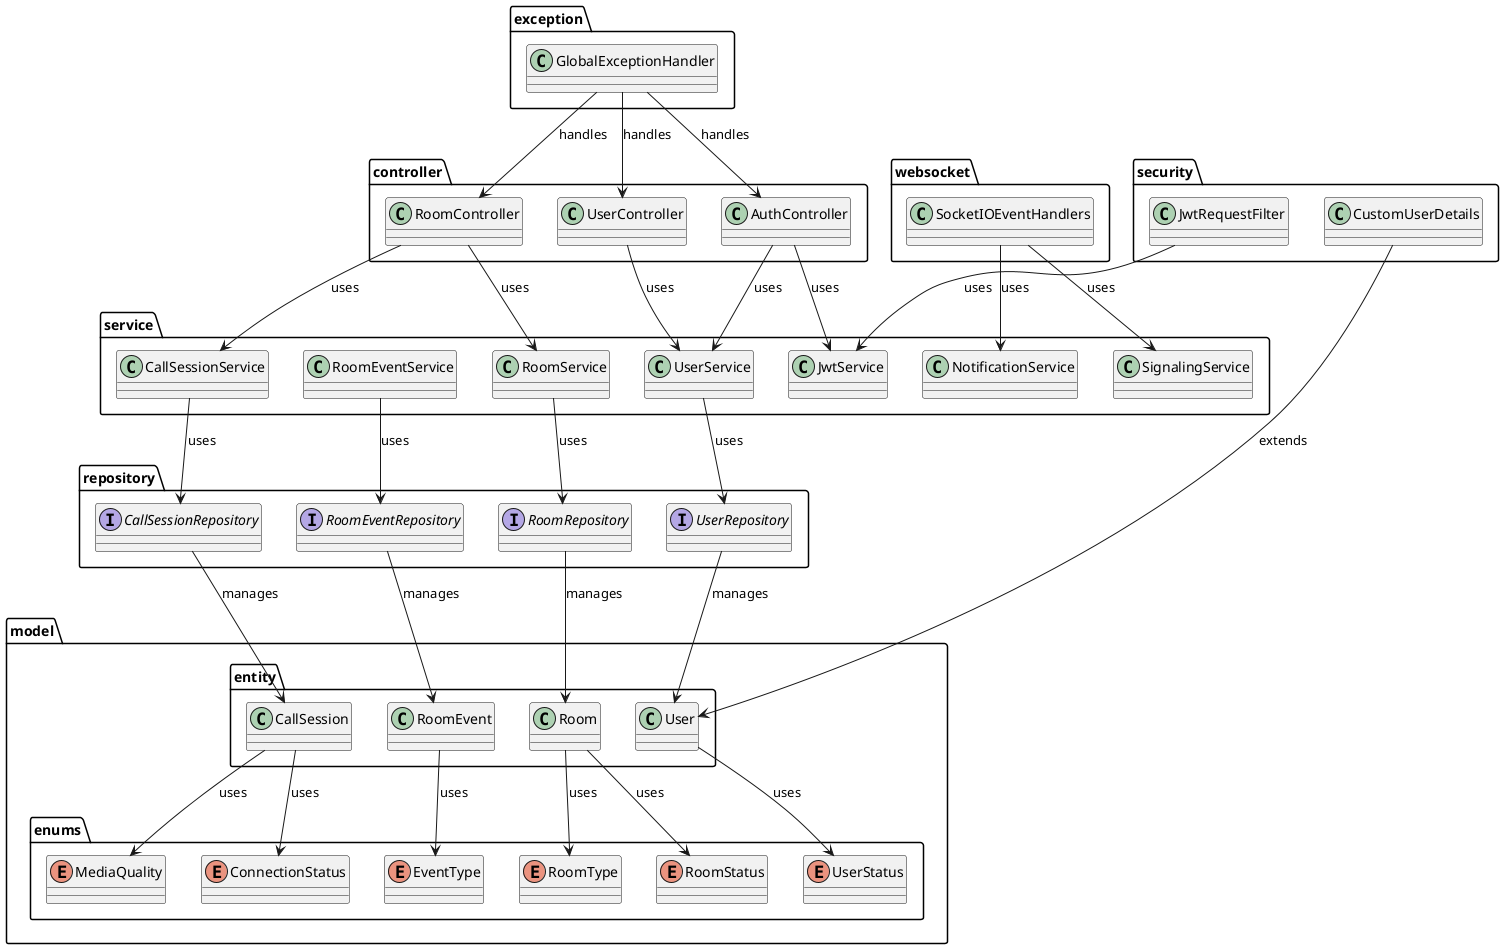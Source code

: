 @startuml
package "model.entity" {
  class User
  class Room
  class CallSession
  class RoomEvent
}

package "model.enums" {
  enum UserStatus
  enum RoomStatus
  enum RoomType
  enum ConnectionStatus
  enum MediaQuality
  enum EventType
}

package "repository" {
  interface UserRepository
  interface RoomRepository
  interface CallSessionRepository
  interface RoomEventRepository
}

package "service" {
  class UserService
  class RoomService
  class CallSessionService
  class SignalingService
  class NotificationService
  class RoomEventService
  class JwtService
}

package "controller" {
  class AuthController
  class RoomController
  class UserController
}

package "security" {
  class JwtRequestFilter
  class CustomUserDetails
}

package "websocket" {
  class SocketIOEventHandlers
}

package "exception" {
  class GlobalExceptionHandler
}

User --> UserStatus : uses
Room --> RoomStatus : uses
Room --> RoomType : uses
CallSession --> ConnectionStatus : uses
CallSession --> MediaQuality : uses
RoomEvent --> EventType : uses

UserRepository --> User : manages
RoomRepository --> Room : manages
CallSessionRepository --> CallSession : manages
RoomEventRepository --> RoomEvent : manages

UserService --> UserRepository : uses
RoomService --> RoomRepository : uses
CallSessionService --> CallSessionRepository : uses
RoomEventService --> RoomEventRepository : uses

AuthController --> UserService : uses
AuthController --> JwtService : uses
RoomController --> RoomService : uses
RoomController --> CallSessionService : uses
UserController --> UserService : uses

SocketIOEventHandlers --> SignalingService : uses
SocketIOEventHandlers --> NotificationService : uses

JwtRequestFilter --> JwtService : uses
CustomUserDetails --> User : extends

GlobalExceptionHandler --> AuthController : handles
GlobalExceptionHandler --> RoomController : handles
GlobalExceptionHandler --> UserController : handles
@enduml